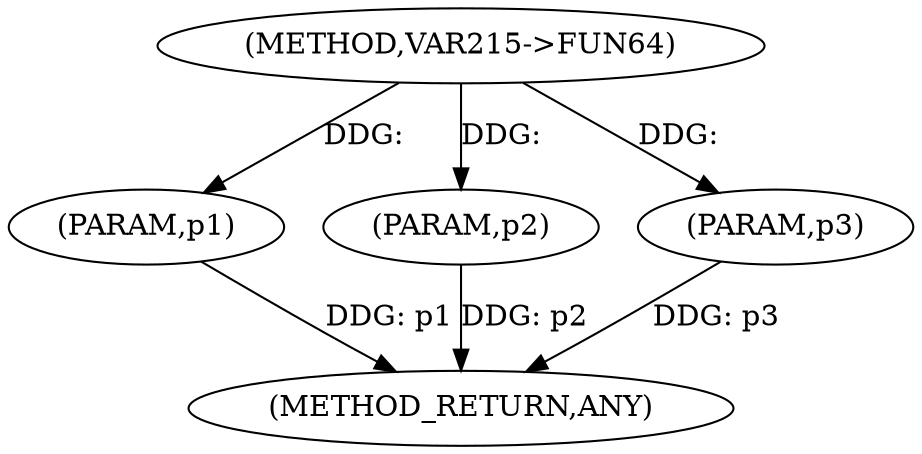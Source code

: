 
digraph "VAR215-&gt;FUN64" {  

"14888" [label = "(METHOD,VAR215-&gt;FUN64)" ]

"14893" [label = "(METHOD_RETURN,ANY)" ]

"14889" [label = "(PARAM,p1)" ]

"14890" [label = "(PARAM,p2)" ]

"14891" [label = "(PARAM,p3)" ]

  "14889" -> "14893"  [ label = "DDG: p1"] 

  "14890" -> "14893"  [ label = "DDG: p2"] 

  "14891" -> "14893"  [ label = "DDG: p3"] 

  "14888" -> "14889"  [ label = "DDG: "] 

  "14888" -> "14890"  [ label = "DDG: "] 

  "14888" -> "14891"  [ label = "DDG: "] 

}